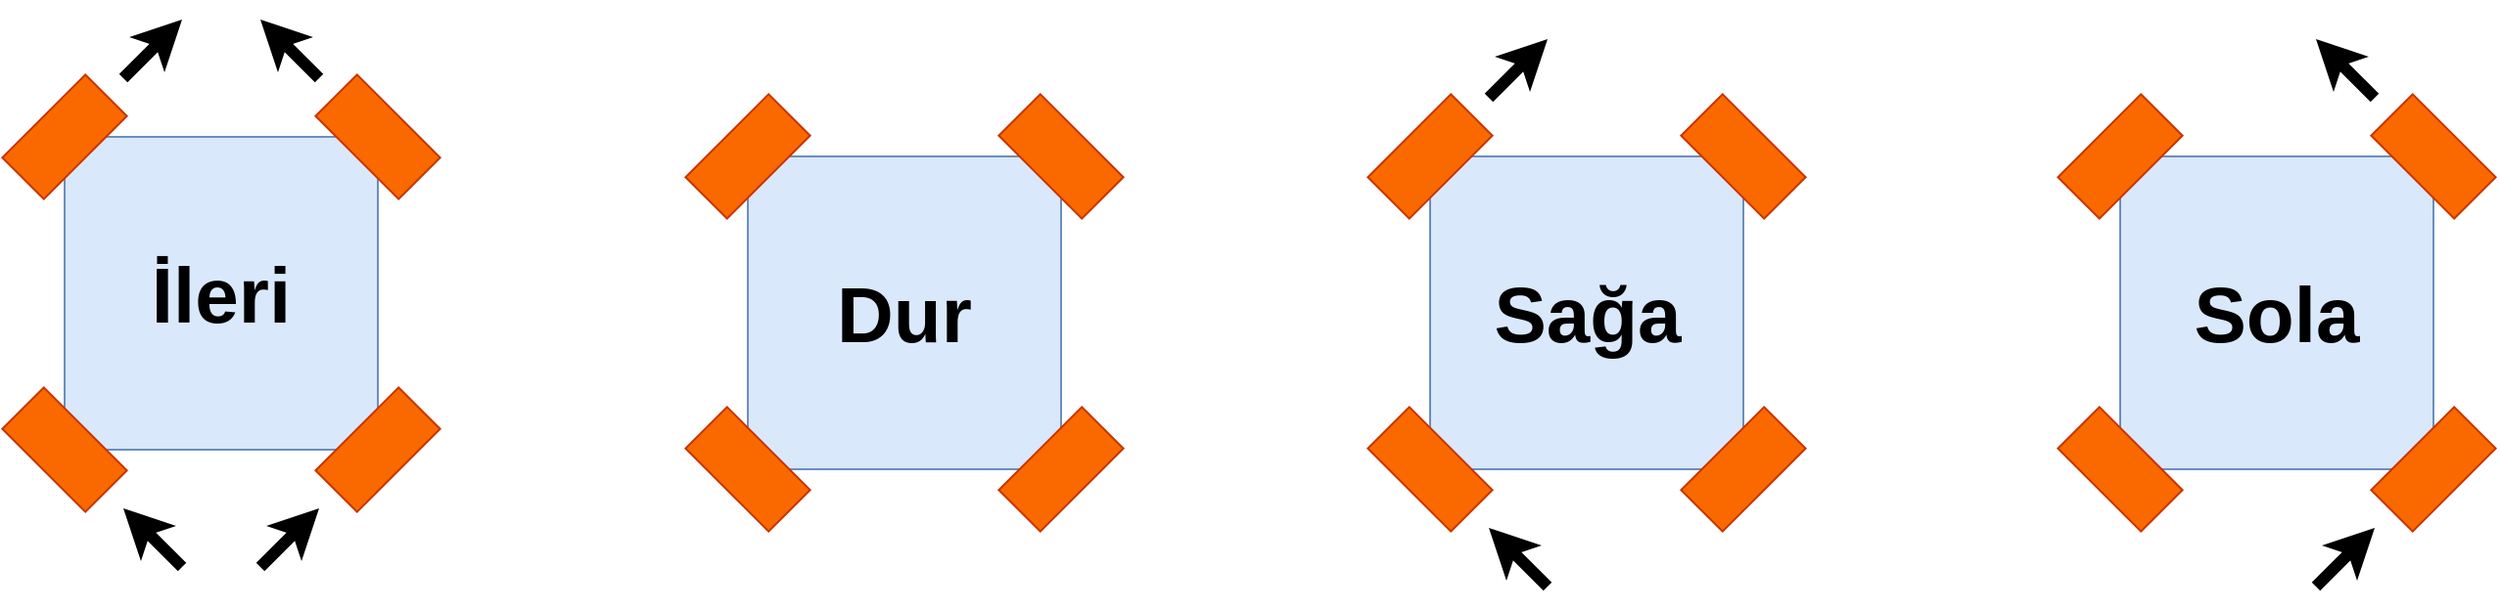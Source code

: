 <mxfile version="10.6.5" type="device"><diagram id="Eo8kBeFkF-6k0uMJ7k4N" name="Sayfa -1"><mxGraphModel dx="1200" dy="731" grid="1" gridSize="10" guides="1" tooltips="1" connect="1" arrows="1" fold="1" page="1" pageScale="1" pageWidth="827" pageHeight="1169" math="0" shadow="0"><root><mxCell id="0"/><mxCell id="1" parent="0"/><mxCell id="7RpIxXm4LzlRBjuxsiAd-47" value="" style="group" vertex="1" connectable="0" parent="1"><mxGeometry x="120" y="90" width="220" height="280" as="geometry"/></mxCell><mxCell id="7RpIxXm4LzlRBjuxsiAd-1" value="&lt;b&gt;&lt;font style=&quot;font-size: 40px&quot;&gt;İleri&lt;/font&gt;&lt;/b&gt;" style="whiteSpace=wrap;html=1;aspect=fixed;fillColor=#dae8fc;strokeColor=#6c8ebf;" vertex="1" parent="7RpIxXm4LzlRBjuxsiAd-47"><mxGeometry x="30" y="60" width="160" height="160" as="geometry"/></mxCell><mxCell id="7RpIxXm4LzlRBjuxsiAd-2" value="" style="rounded=0;whiteSpace=wrap;html=1;rotation=-45;fillColor=#fa6800;strokeColor=#C73500;fontColor=#ffffff;" vertex="1" parent="7RpIxXm4LzlRBjuxsiAd-47"><mxGeometry y="45" width="60" height="30" as="geometry"/></mxCell><mxCell id="7RpIxXm4LzlRBjuxsiAd-3" value="" style="rounded=0;whiteSpace=wrap;html=1;rotation=-45;fillColor=#fa6800;strokeColor=#C73500;fontColor=#ffffff;" vertex="1" parent="7RpIxXm4LzlRBjuxsiAd-47"><mxGeometry x="160" y="205" width="60" height="30" as="geometry"/></mxCell><mxCell id="7RpIxXm4LzlRBjuxsiAd-4" value="" style="rounded=0;whiteSpace=wrap;html=1;rotation=45;fillColor=#fa6800;strokeColor=#C73500;fontColor=#ffffff;" vertex="1" parent="7RpIxXm4LzlRBjuxsiAd-47"><mxGeometry x="160" y="45" width="60" height="30" as="geometry"/></mxCell><mxCell id="7RpIxXm4LzlRBjuxsiAd-5" value="" style="rounded=0;whiteSpace=wrap;html=1;rotation=45;fillColor=#fa6800;strokeColor=#C73500;fontColor=#ffffff;" vertex="1" parent="7RpIxXm4LzlRBjuxsiAd-47"><mxGeometry y="205" width="60" height="30" as="geometry"/></mxCell><mxCell id="7RpIxXm4LzlRBjuxsiAd-7" value="" style="endArrow=classic;html=1;strokeWidth=6;fillColor=#a20025;strokeColor=#000000;" edge="1" parent="7RpIxXm4LzlRBjuxsiAd-47"><mxGeometry width="50" height="50" relative="1" as="geometry"><mxPoint x="60" y="30" as="sourcePoint"/><mxPoint x="90" as="targetPoint"/></mxGeometry></mxCell><mxCell id="7RpIxXm4LzlRBjuxsiAd-8" value="" style="endArrow=classic;html=1;strokeWidth=6;fillColor=#a20025;" edge="1" parent="7RpIxXm4LzlRBjuxsiAd-47"><mxGeometry width="50" height="50" relative="1" as="geometry"><mxPoint x="160" y="30" as="sourcePoint"/><mxPoint x="130" as="targetPoint"/></mxGeometry></mxCell><mxCell id="7RpIxXm4LzlRBjuxsiAd-9" value="" style="endArrow=classic;html=1;strokeWidth=6;fillColor=#a20025;" edge="1" parent="7RpIxXm4LzlRBjuxsiAd-47"><mxGeometry width="50" height="50" relative="1" as="geometry"><mxPoint x="90" y="280" as="sourcePoint"/><mxPoint x="60" y="250" as="targetPoint"/></mxGeometry></mxCell><mxCell id="7RpIxXm4LzlRBjuxsiAd-10" value="" style="endArrow=classic;html=1;strokeWidth=6;fillColor=#a20025;" edge="1" parent="7RpIxXm4LzlRBjuxsiAd-47"><mxGeometry width="50" height="50" relative="1" as="geometry"><mxPoint x="130" y="280" as="sourcePoint"/><mxPoint x="160" y="250" as="targetPoint"/></mxGeometry></mxCell><mxCell id="7RpIxXm4LzlRBjuxsiAd-48" value="" style="group" vertex="1" connectable="0" parent="1"><mxGeometry x="469" y="100" width="220" height="280" as="geometry"/></mxCell><mxCell id="7RpIxXm4LzlRBjuxsiAd-11" value="&lt;font style=&quot;font-size: 40px&quot;&gt;&lt;b&gt;Dur&lt;/b&gt;&lt;/font&gt;" style="whiteSpace=wrap;html=1;aspect=fixed;fillColor=#dae8fc;strokeColor=#6c8ebf;" vertex="1" parent="7RpIxXm4LzlRBjuxsiAd-48"><mxGeometry x="30" y="60" width="160" height="160" as="geometry"/></mxCell><mxCell id="7RpIxXm4LzlRBjuxsiAd-12" value="" style="rounded=0;whiteSpace=wrap;html=1;rotation=-45;fillColor=#fa6800;strokeColor=#C73500;fontColor=#ffffff;" vertex="1" parent="7RpIxXm4LzlRBjuxsiAd-48"><mxGeometry y="45" width="60" height="30" as="geometry"/></mxCell><mxCell id="7RpIxXm4LzlRBjuxsiAd-13" value="" style="rounded=0;whiteSpace=wrap;html=1;rotation=-45;fillColor=#fa6800;strokeColor=#C73500;fontColor=#ffffff;" vertex="1" parent="7RpIxXm4LzlRBjuxsiAd-48"><mxGeometry x="160" y="205" width="60" height="30" as="geometry"/></mxCell><mxCell id="7RpIxXm4LzlRBjuxsiAd-14" value="" style="rounded=0;whiteSpace=wrap;html=1;rotation=45;fillColor=#fa6800;strokeColor=#C73500;fontColor=#ffffff;" vertex="1" parent="7RpIxXm4LzlRBjuxsiAd-48"><mxGeometry x="160" y="45" width="60" height="30" as="geometry"/></mxCell><mxCell id="7RpIxXm4LzlRBjuxsiAd-15" value="" style="rounded=0;whiteSpace=wrap;html=1;rotation=45;fillColor=#fa6800;strokeColor=#C73500;fontColor=#ffffff;" vertex="1" parent="7RpIxXm4LzlRBjuxsiAd-48"><mxGeometry y="205" width="60" height="30" as="geometry"/></mxCell><mxCell id="7RpIxXm4LzlRBjuxsiAd-49" value="" style="group" vertex="1" connectable="0" parent="1"><mxGeometry x="817.5" y="100" width="220" height="280" as="geometry"/></mxCell><mxCell id="7RpIxXm4LzlRBjuxsiAd-20" value="&lt;b&gt;&lt;font style=&quot;font-size: 40px&quot;&gt;Sağa&lt;/font&gt;&lt;/b&gt;" style="whiteSpace=wrap;html=1;aspect=fixed;fillColor=#dae8fc;strokeColor=#6c8ebf;" vertex="1" parent="7RpIxXm4LzlRBjuxsiAd-49"><mxGeometry x="30" y="60" width="160" height="160" as="geometry"/></mxCell><mxCell id="7RpIxXm4LzlRBjuxsiAd-21" value="" style="rounded=0;whiteSpace=wrap;html=1;rotation=-45;fillColor=#fa6800;strokeColor=#C73500;fontColor=#ffffff;" vertex="1" parent="7RpIxXm4LzlRBjuxsiAd-49"><mxGeometry y="45" width="60" height="30" as="geometry"/></mxCell><mxCell id="7RpIxXm4LzlRBjuxsiAd-22" value="" style="rounded=0;whiteSpace=wrap;html=1;rotation=-45;fillColor=#fa6800;strokeColor=#C73500;fontColor=#ffffff;" vertex="1" parent="7RpIxXm4LzlRBjuxsiAd-49"><mxGeometry x="160" y="205" width="60" height="30" as="geometry"/></mxCell><mxCell id="7RpIxXm4LzlRBjuxsiAd-23" value="" style="rounded=0;whiteSpace=wrap;html=1;rotation=45;fillColor=#fa6800;strokeColor=#C73500;fontColor=#ffffff;" vertex="1" parent="7RpIxXm4LzlRBjuxsiAd-49"><mxGeometry x="160" y="45" width="60" height="30" as="geometry"/></mxCell><mxCell id="7RpIxXm4LzlRBjuxsiAd-24" value="" style="rounded=0;whiteSpace=wrap;html=1;rotation=45;fillColor=#fa6800;strokeColor=#C73500;fontColor=#ffffff;" vertex="1" parent="7RpIxXm4LzlRBjuxsiAd-49"><mxGeometry y="205" width="60" height="30" as="geometry"/></mxCell><mxCell id="7RpIxXm4LzlRBjuxsiAd-25" value="" style="endArrow=classic;html=1;strokeWidth=6;fillColor=#a20025;" edge="1" parent="7RpIxXm4LzlRBjuxsiAd-49"><mxGeometry width="50" height="50" relative="1" as="geometry"><mxPoint x="60" y="30" as="sourcePoint"/><mxPoint x="90" as="targetPoint"/></mxGeometry></mxCell><mxCell id="7RpIxXm4LzlRBjuxsiAd-27" value="" style="endArrow=classic;html=1;strokeWidth=6;fillColor=#a20025;" edge="1" parent="7RpIxXm4LzlRBjuxsiAd-49"><mxGeometry width="50" height="50" relative="1" as="geometry"><mxPoint x="90" y="280" as="sourcePoint"/><mxPoint x="60" y="250" as="targetPoint"/></mxGeometry></mxCell><mxCell id="7RpIxXm4LzlRBjuxsiAd-50" value="" style="group" vertex="1" connectable="0" parent="1"><mxGeometry x="1170" y="100" width="220" height="280" as="geometry"/></mxCell><mxCell id="7RpIxXm4LzlRBjuxsiAd-38" value="&lt;b&gt;&lt;font style=&quot;font-size: 40px&quot;&gt;Sola&lt;/font&gt;&lt;/b&gt;" style="whiteSpace=wrap;html=1;aspect=fixed;fillColor=#dae8fc;strokeColor=#6c8ebf;" vertex="1" parent="7RpIxXm4LzlRBjuxsiAd-50"><mxGeometry x="30" y="60" width="160" height="160" as="geometry"/></mxCell><mxCell id="7RpIxXm4LzlRBjuxsiAd-39" value="" style="rounded=0;whiteSpace=wrap;html=1;rotation=-45;fillColor=#fa6800;strokeColor=#C73500;fontColor=#ffffff;" vertex="1" parent="7RpIxXm4LzlRBjuxsiAd-50"><mxGeometry y="45" width="60" height="30" as="geometry"/></mxCell><mxCell id="7RpIxXm4LzlRBjuxsiAd-40" value="" style="rounded=0;whiteSpace=wrap;html=1;rotation=-45;fillColor=#fa6800;strokeColor=#C73500;fontColor=#ffffff;" vertex="1" parent="7RpIxXm4LzlRBjuxsiAd-50"><mxGeometry x="160" y="205" width="60" height="30" as="geometry"/></mxCell><mxCell id="7RpIxXm4LzlRBjuxsiAd-41" value="" style="rounded=0;whiteSpace=wrap;html=1;rotation=45;fillColor=#fa6800;strokeColor=#C73500;fontColor=#ffffff;" vertex="1" parent="7RpIxXm4LzlRBjuxsiAd-50"><mxGeometry x="160" y="45" width="60" height="30" as="geometry"/></mxCell><mxCell id="7RpIxXm4LzlRBjuxsiAd-42" value="" style="rounded=0;whiteSpace=wrap;html=1;rotation=45;fillColor=#fa6800;strokeColor=#C73500;fontColor=#ffffff;" vertex="1" parent="7RpIxXm4LzlRBjuxsiAd-50"><mxGeometry y="205" width="60" height="30" as="geometry"/></mxCell><mxCell id="7RpIxXm4LzlRBjuxsiAd-44" value="" style="endArrow=classic;html=1;strokeWidth=6;fillColor=#a20025;" edge="1" parent="7RpIxXm4LzlRBjuxsiAd-50"><mxGeometry width="50" height="50" relative="1" as="geometry"><mxPoint x="160" y="30" as="sourcePoint"/><mxPoint x="130" as="targetPoint"/></mxGeometry></mxCell><mxCell id="7RpIxXm4LzlRBjuxsiAd-46" value="" style="endArrow=classic;html=1;strokeWidth=6;fillColor=#a20025;" edge="1" parent="7RpIxXm4LzlRBjuxsiAd-50"><mxGeometry width="50" height="50" relative="1" as="geometry"><mxPoint x="130" y="280" as="sourcePoint"/><mxPoint x="160" y="250" as="targetPoint"/></mxGeometry></mxCell></root></mxGraphModel></diagram></mxfile>